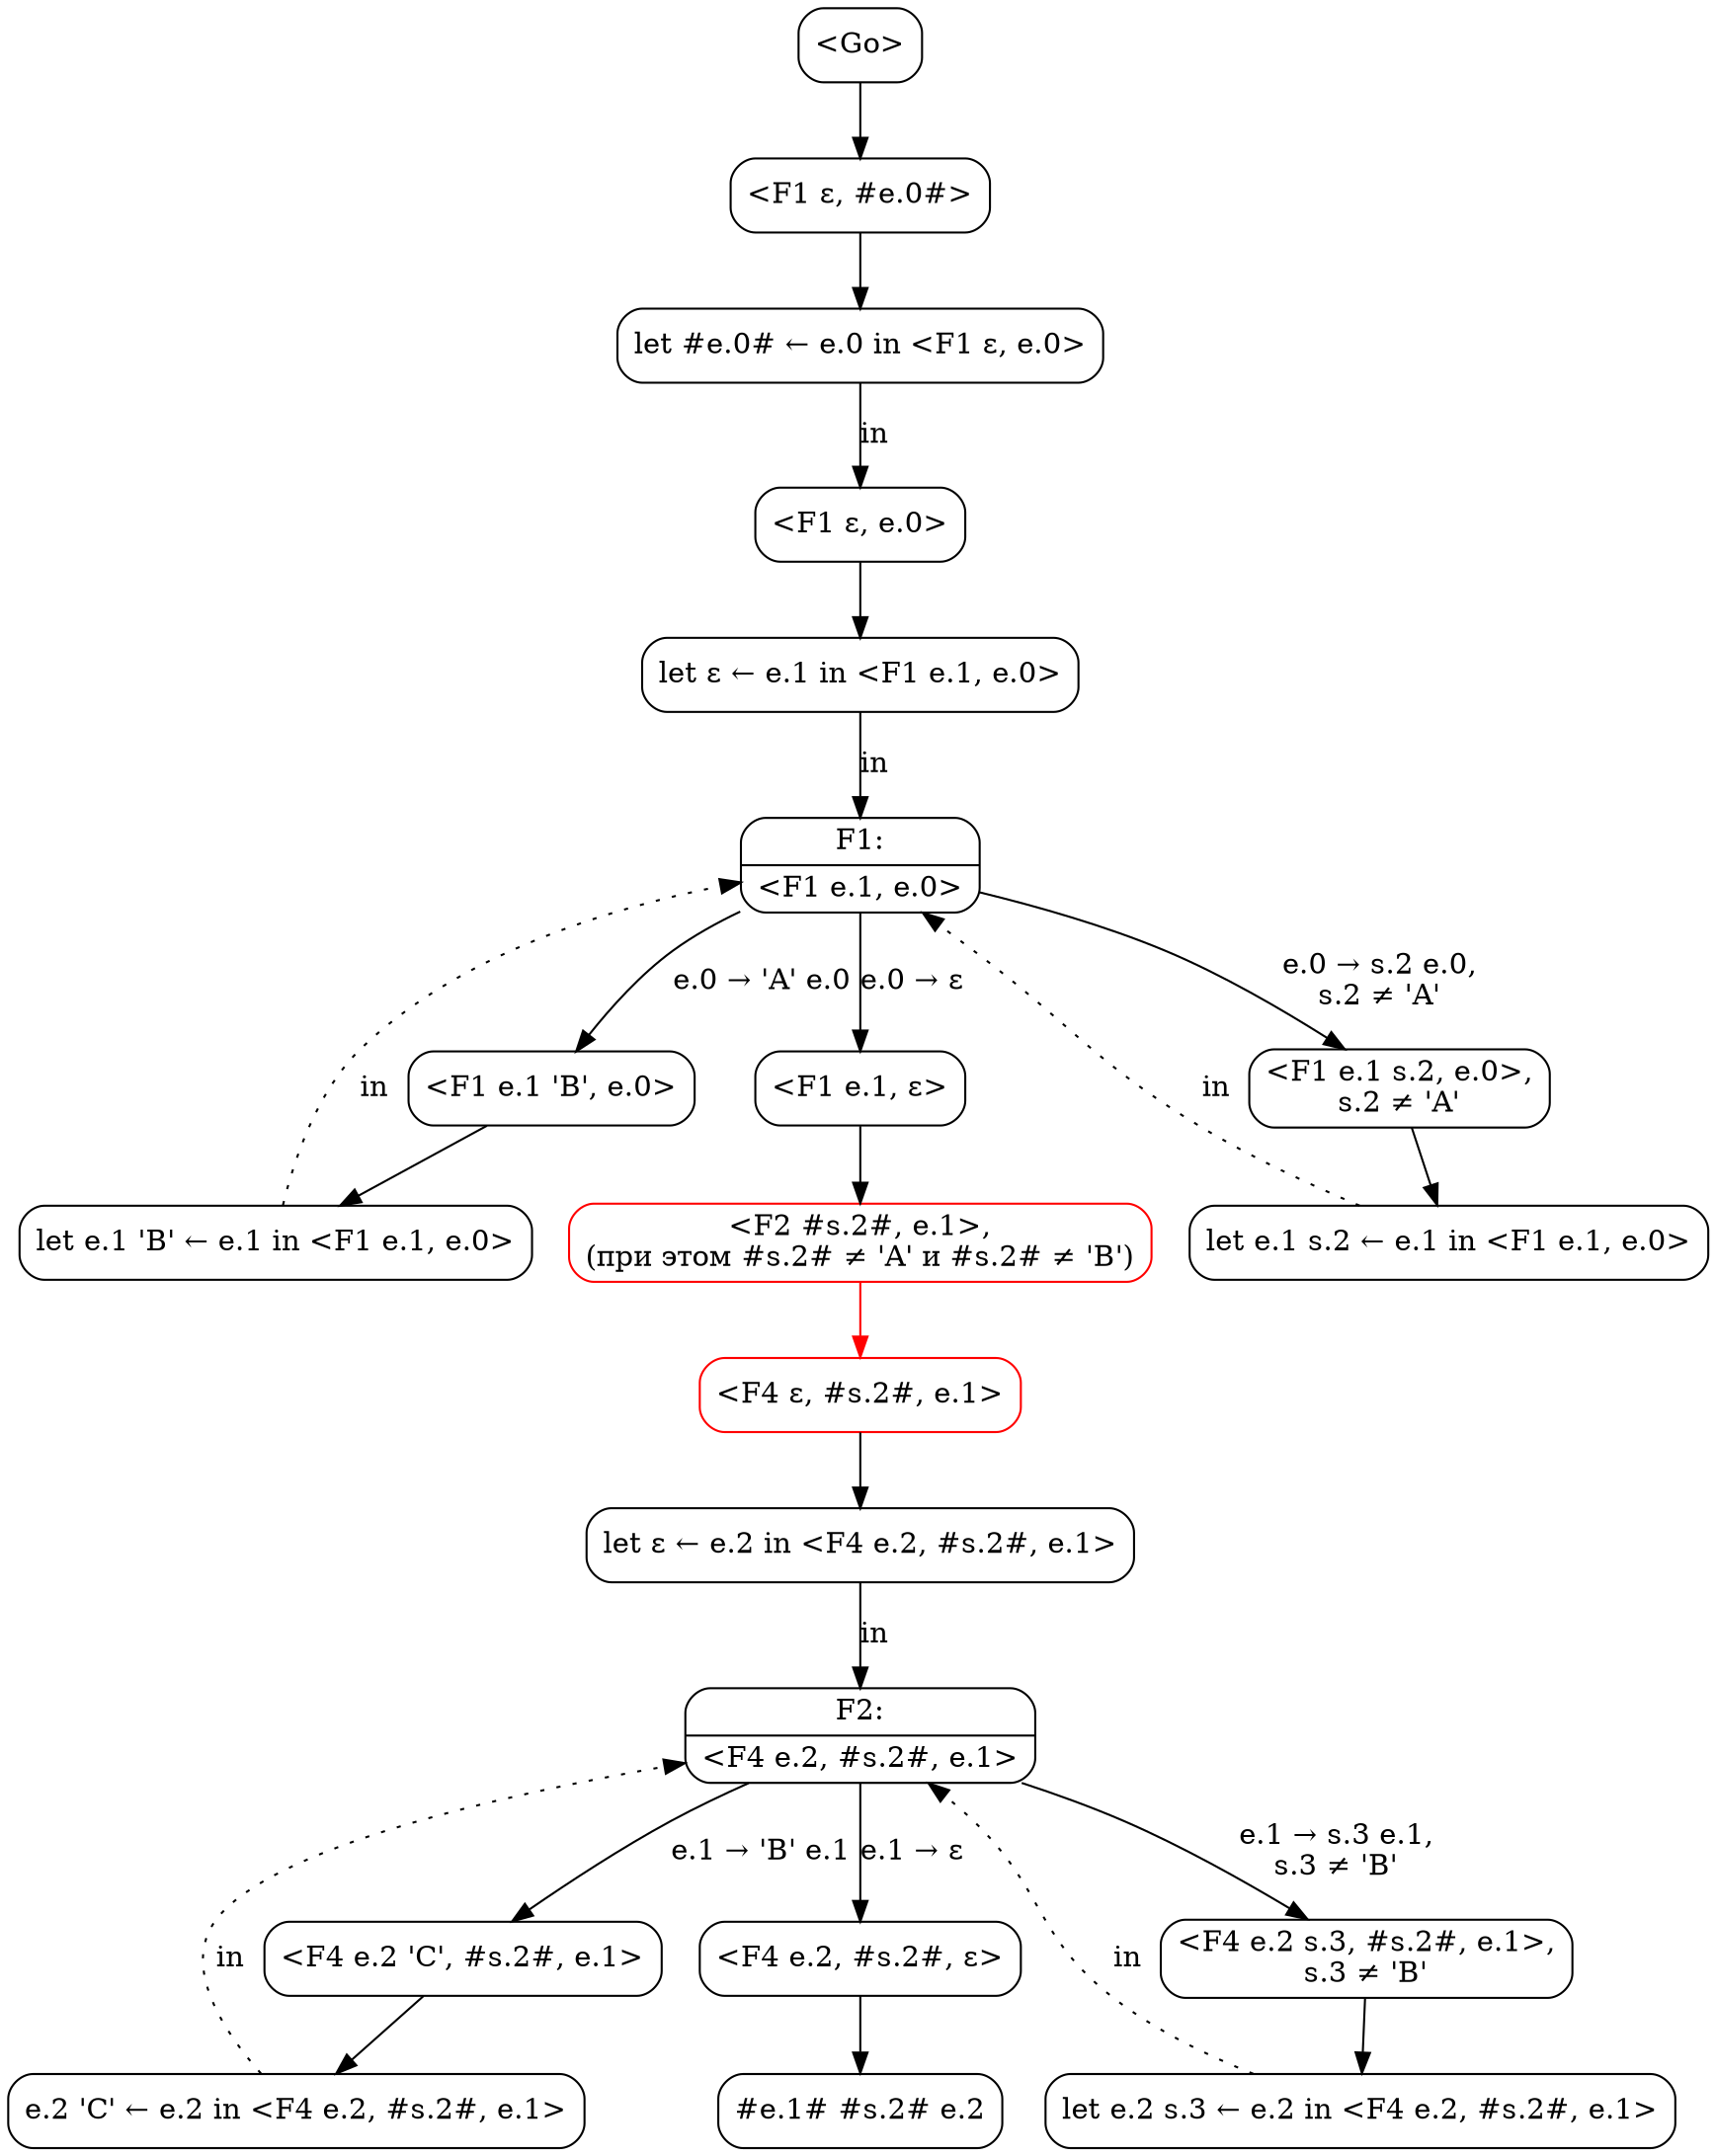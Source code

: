 digraph {
  node [shape=box, style=rounded];

  C0 [label="<Go>"];
  C1 [label="<F1 ε, #e.0#>"];
  C0 -> C1;
  C2 [label="let #e.0# ← e.0 in <F1 ε, e.0>"];
  C1 -> C2;
  C3 [label="<F1 ε, e.0>"];
  C2 -> C3 [label="in"];
  C4 [label="let ε ← e.1 in <F1 e.1, e.0>"];
  C3 -> C4;
  F1 [shape=record, label="{F1:|\<F1 e.1, e.0\>}"];
  C4 -> F1 [label="in"];
  C6 [label="<F1 e.1 'B', e.0>"];
  F1 -> C6 [label="e.0 → 'A' e.0"];
  C7 [label="let e.1 'B' ← e.1 in <F1 e.1, e.0>"];
  C6 -> C7;
  C7 -> F1 [label="in", style=dotted];
  C8 [label="<F1 e.1 s.2, e.0>,\ns.2 ≠ 'A'"];
  F1 -> C8 [label="e.0 → s.2 e.0,\ns.2 ≠ 'A'"];
  C9 [label="let e.1 s.2 ← e.1 in <F1 e.1, e.0>"];
  C8 -> C9;
  C9 -> F1 [label="in", style=dotted];
  C10 [label="<F1 e.1, ε>"];
  F1 -> C10 [label="e.0 → ε"];
  C11 [label="<F2 #s.2#, e.1>,\n(при этом #s.2# ≠ 'A' и #s.2# ≠ 'B')", color=red];
  C10 -> C11;
  C12 [label="<F4 ε, #s.2#, e.1>", color=red];
  C11 -> C12 [color=red];
  C13 [label="let ε ← e.2 in <F4 e.2, #s.2#, e.1>"];
  C12 -> C13;
  F2 [shape=record, label="{F2:|\<F4 e.2, #s.2#, e.1\>}"];
  C13 -> F2 [label="in"];
  C14 [label="<F4 e.2 'C', #s.2#, e.1>"];
  F2 -> C14 [label="e.1 → 'B' e.1"];
  C15 [label="e.2 'C' ← e.2 in <F4 e.2, #s.2#, e.1>"];
  C14 -> C15;
  C15 -> F2 [label="in", style=dotted];
  C16 [label="<F4 e.2 s.3, #s.2#, e.1>,\ns.3 ≠ 'B'"];
  F2 -> C16 [label="e.1 → s.3 e.1,\ns.3 ≠ 'B'"];
  C17 [label="let e.2 s.3 ← e.2 in <F4 e.2, #s.2#, e.1>"];
  C16 -> C17;
  C17 -> F2 [label="in", style=dotted];
  C18 [label="<F4 e.2, #s.2#, ε>"];
  F2 -> C18 [label="e.1 → ε"];
  C19 [label="#e.1# #s.2# e.2"];
  C18 -> C19;
}

